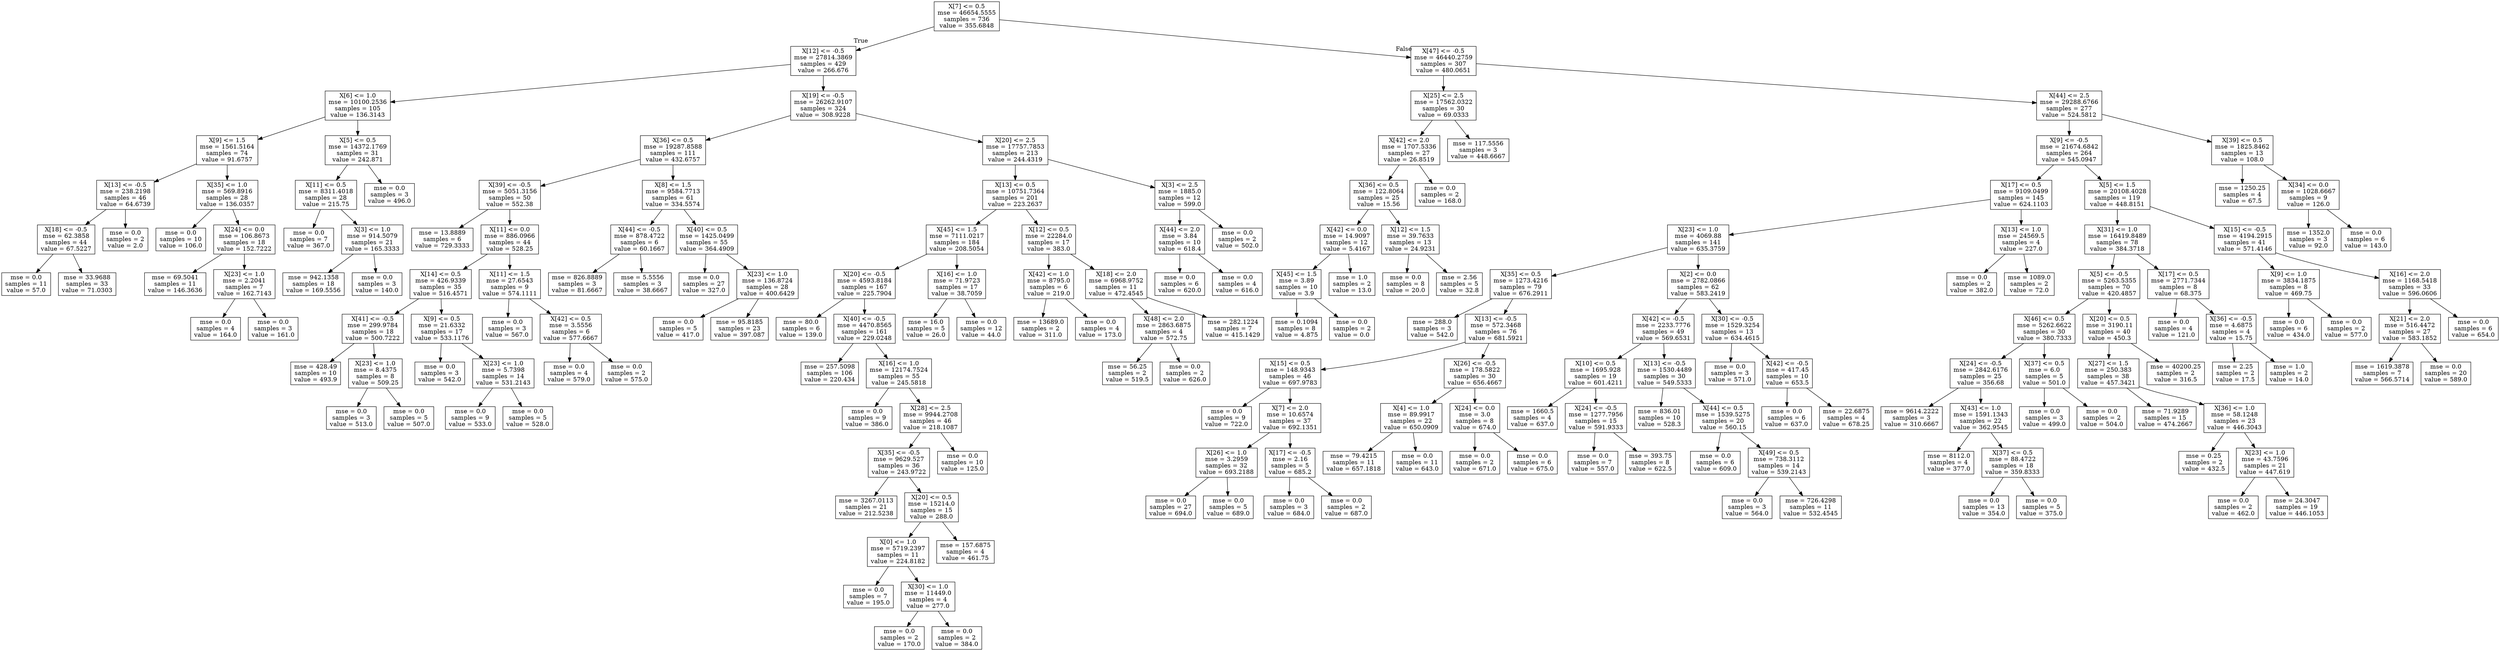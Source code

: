digraph Tree {
node [shape=box] ;
0 [label="X[7] <= 0.5\nmse = 46654.5555\nsamples = 736\nvalue = 355.6848"] ;
1 [label="X[12] <= -0.5\nmse = 27814.3869\nsamples = 429\nvalue = 266.676"] ;
0 -> 1 [labeldistance=2.5, labelangle=45, headlabel="True"] ;
2 [label="X[6] <= 1.0\nmse = 10100.2536\nsamples = 105\nvalue = 136.3143"] ;
1 -> 2 ;
3 [label="X[9] <= 1.5\nmse = 1561.5164\nsamples = 74\nvalue = 91.6757"] ;
2 -> 3 ;
4 [label="X[13] <= -0.5\nmse = 238.2198\nsamples = 46\nvalue = 64.6739"] ;
3 -> 4 ;
5 [label="X[18] <= -0.5\nmse = 62.3858\nsamples = 44\nvalue = 67.5227"] ;
4 -> 5 ;
6 [label="mse = 0.0\nsamples = 11\nvalue = 57.0"] ;
5 -> 6 ;
7 [label="mse = 33.9688\nsamples = 33\nvalue = 71.0303"] ;
5 -> 7 ;
8 [label="mse = 0.0\nsamples = 2\nvalue = 2.0"] ;
4 -> 8 ;
9 [label="X[35] <= 1.0\nmse = 569.8916\nsamples = 28\nvalue = 136.0357"] ;
3 -> 9 ;
10 [label="mse = 0.0\nsamples = 10\nvalue = 106.0"] ;
9 -> 10 ;
11 [label="X[24] <= 0.0\nmse = 106.8673\nsamples = 18\nvalue = 152.7222"] ;
9 -> 11 ;
12 [label="mse = 69.5041\nsamples = 11\nvalue = 146.3636"] ;
11 -> 12 ;
13 [label="X[23] <= 1.0\nmse = 2.2041\nsamples = 7\nvalue = 162.7143"] ;
11 -> 13 ;
14 [label="mse = 0.0\nsamples = 4\nvalue = 164.0"] ;
13 -> 14 ;
15 [label="mse = 0.0\nsamples = 3\nvalue = 161.0"] ;
13 -> 15 ;
16 [label="X[5] <= 0.5\nmse = 14372.1769\nsamples = 31\nvalue = 242.871"] ;
2 -> 16 ;
17 [label="X[11] <= 0.5\nmse = 8311.4018\nsamples = 28\nvalue = 215.75"] ;
16 -> 17 ;
18 [label="mse = 0.0\nsamples = 7\nvalue = 367.0"] ;
17 -> 18 ;
19 [label="X[3] <= 1.0\nmse = 914.5079\nsamples = 21\nvalue = 165.3333"] ;
17 -> 19 ;
20 [label="mse = 942.1358\nsamples = 18\nvalue = 169.5556"] ;
19 -> 20 ;
21 [label="mse = 0.0\nsamples = 3\nvalue = 140.0"] ;
19 -> 21 ;
22 [label="mse = 0.0\nsamples = 3\nvalue = 496.0"] ;
16 -> 22 ;
23 [label="X[19] <= -0.5\nmse = 26262.9107\nsamples = 324\nvalue = 308.9228"] ;
1 -> 23 ;
24 [label="X[36] <= 0.5\nmse = 19287.8588\nsamples = 111\nvalue = 432.6757"] ;
23 -> 24 ;
25 [label="X[39] <= -0.5\nmse = 5051.3156\nsamples = 50\nvalue = 552.38"] ;
24 -> 25 ;
26 [label="mse = 13.8889\nsamples = 6\nvalue = 729.3333"] ;
25 -> 26 ;
27 [label="X[11] <= 0.0\nmse = 886.0966\nsamples = 44\nvalue = 528.25"] ;
25 -> 27 ;
28 [label="X[14] <= 0.5\nmse = 426.9339\nsamples = 35\nvalue = 516.4571"] ;
27 -> 28 ;
29 [label="X[41] <= -0.5\nmse = 299.9784\nsamples = 18\nvalue = 500.7222"] ;
28 -> 29 ;
30 [label="mse = 428.49\nsamples = 10\nvalue = 493.9"] ;
29 -> 30 ;
31 [label="X[23] <= 1.0\nmse = 8.4375\nsamples = 8\nvalue = 509.25"] ;
29 -> 31 ;
32 [label="mse = 0.0\nsamples = 3\nvalue = 513.0"] ;
31 -> 32 ;
33 [label="mse = 0.0\nsamples = 5\nvalue = 507.0"] ;
31 -> 33 ;
34 [label="X[9] <= 0.5\nmse = 21.6332\nsamples = 17\nvalue = 533.1176"] ;
28 -> 34 ;
35 [label="mse = 0.0\nsamples = 3\nvalue = 542.0"] ;
34 -> 35 ;
36 [label="X[23] <= 1.0\nmse = 5.7398\nsamples = 14\nvalue = 531.2143"] ;
34 -> 36 ;
37 [label="mse = 0.0\nsamples = 9\nvalue = 533.0"] ;
36 -> 37 ;
38 [label="mse = 0.0\nsamples = 5\nvalue = 528.0"] ;
36 -> 38 ;
39 [label="X[11] <= 1.5\nmse = 27.6543\nsamples = 9\nvalue = 574.1111"] ;
27 -> 39 ;
40 [label="mse = 0.0\nsamples = 3\nvalue = 567.0"] ;
39 -> 40 ;
41 [label="X[42] <= 0.5\nmse = 3.5556\nsamples = 6\nvalue = 577.6667"] ;
39 -> 41 ;
42 [label="mse = 0.0\nsamples = 4\nvalue = 579.0"] ;
41 -> 42 ;
43 [label="mse = 0.0\nsamples = 2\nvalue = 575.0"] ;
41 -> 43 ;
44 [label="X[8] <= 1.5\nmse = 9584.7713\nsamples = 61\nvalue = 334.5574"] ;
24 -> 44 ;
45 [label="X[44] <= -0.5\nmse = 878.4722\nsamples = 6\nvalue = 60.1667"] ;
44 -> 45 ;
46 [label="mse = 826.8889\nsamples = 3\nvalue = 81.6667"] ;
45 -> 46 ;
47 [label="mse = 5.5556\nsamples = 3\nvalue = 38.6667"] ;
45 -> 47 ;
48 [label="X[40] <= 0.5\nmse = 1425.0499\nsamples = 55\nvalue = 364.4909"] ;
44 -> 48 ;
49 [label="mse = 0.0\nsamples = 27\nvalue = 327.0"] ;
48 -> 49 ;
50 [label="X[23] <= 1.0\nmse = 136.8724\nsamples = 28\nvalue = 400.6429"] ;
48 -> 50 ;
51 [label="mse = 0.0\nsamples = 5\nvalue = 417.0"] ;
50 -> 51 ;
52 [label="mse = 95.8185\nsamples = 23\nvalue = 397.087"] ;
50 -> 52 ;
53 [label="X[20] <= 2.5\nmse = 17757.7853\nsamples = 213\nvalue = 244.4319"] ;
23 -> 53 ;
54 [label="X[13] <= 0.5\nmse = 10751.7364\nsamples = 201\nvalue = 223.2637"] ;
53 -> 54 ;
55 [label="X[45] <= 1.5\nmse = 7111.0217\nsamples = 184\nvalue = 208.5054"] ;
54 -> 55 ;
56 [label="X[20] <= -0.5\nmse = 4593.8184\nsamples = 167\nvalue = 225.7904"] ;
55 -> 56 ;
57 [label="mse = 80.0\nsamples = 6\nvalue = 139.0"] ;
56 -> 57 ;
58 [label="X[40] <= -0.5\nmse = 4470.8565\nsamples = 161\nvalue = 229.0248"] ;
56 -> 58 ;
59 [label="mse = 257.5098\nsamples = 106\nvalue = 220.434"] ;
58 -> 59 ;
60 [label="X[16] <= 1.0\nmse = 12174.7524\nsamples = 55\nvalue = 245.5818"] ;
58 -> 60 ;
61 [label="mse = 0.0\nsamples = 9\nvalue = 386.0"] ;
60 -> 61 ;
62 [label="X[28] <= 2.5\nmse = 9944.2708\nsamples = 46\nvalue = 218.1087"] ;
60 -> 62 ;
63 [label="X[35] <= -0.5\nmse = 9629.527\nsamples = 36\nvalue = 243.9722"] ;
62 -> 63 ;
64 [label="mse = 3267.0113\nsamples = 21\nvalue = 212.5238"] ;
63 -> 64 ;
65 [label="X[20] <= 0.5\nmse = 15214.0\nsamples = 15\nvalue = 288.0"] ;
63 -> 65 ;
66 [label="X[0] <= 1.0\nmse = 5719.2397\nsamples = 11\nvalue = 224.8182"] ;
65 -> 66 ;
67 [label="mse = 0.0\nsamples = 7\nvalue = 195.0"] ;
66 -> 67 ;
68 [label="X[30] <= 1.0\nmse = 11449.0\nsamples = 4\nvalue = 277.0"] ;
66 -> 68 ;
69 [label="mse = 0.0\nsamples = 2\nvalue = 170.0"] ;
68 -> 69 ;
70 [label="mse = 0.0\nsamples = 2\nvalue = 384.0"] ;
68 -> 70 ;
71 [label="mse = 157.6875\nsamples = 4\nvalue = 461.75"] ;
65 -> 71 ;
72 [label="mse = 0.0\nsamples = 10\nvalue = 125.0"] ;
62 -> 72 ;
73 [label="X[16] <= 1.0\nmse = 71.9723\nsamples = 17\nvalue = 38.7059"] ;
55 -> 73 ;
74 [label="mse = 16.0\nsamples = 5\nvalue = 26.0"] ;
73 -> 74 ;
75 [label="mse = 0.0\nsamples = 12\nvalue = 44.0"] ;
73 -> 75 ;
76 [label="X[12] <= 0.5\nmse = 22284.0\nsamples = 17\nvalue = 383.0"] ;
54 -> 76 ;
77 [label="X[42] <= 1.0\nmse = 8795.0\nsamples = 6\nvalue = 219.0"] ;
76 -> 77 ;
78 [label="mse = 13689.0\nsamples = 2\nvalue = 311.0"] ;
77 -> 78 ;
79 [label="mse = 0.0\nsamples = 4\nvalue = 173.0"] ;
77 -> 79 ;
80 [label="X[18] <= 2.0\nmse = 6968.9752\nsamples = 11\nvalue = 472.4545"] ;
76 -> 80 ;
81 [label="X[48] <= 2.0\nmse = 2863.6875\nsamples = 4\nvalue = 572.75"] ;
80 -> 81 ;
82 [label="mse = 56.25\nsamples = 2\nvalue = 519.5"] ;
81 -> 82 ;
83 [label="mse = 0.0\nsamples = 2\nvalue = 626.0"] ;
81 -> 83 ;
84 [label="mse = 282.1224\nsamples = 7\nvalue = 415.1429"] ;
80 -> 84 ;
85 [label="X[3] <= 2.5\nmse = 1885.0\nsamples = 12\nvalue = 599.0"] ;
53 -> 85 ;
86 [label="X[44] <= 2.0\nmse = 3.84\nsamples = 10\nvalue = 618.4"] ;
85 -> 86 ;
87 [label="mse = 0.0\nsamples = 6\nvalue = 620.0"] ;
86 -> 87 ;
88 [label="mse = 0.0\nsamples = 4\nvalue = 616.0"] ;
86 -> 88 ;
89 [label="mse = 0.0\nsamples = 2\nvalue = 502.0"] ;
85 -> 89 ;
90 [label="X[47] <= -0.5\nmse = 46440.2759\nsamples = 307\nvalue = 480.0651"] ;
0 -> 90 [labeldistance=2.5, labelangle=-45, headlabel="False"] ;
91 [label="X[25] <= 2.5\nmse = 17562.0322\nsamples = 30\nvalue = 69.0333"] ;
90 -> 91 ;
92 [label="X[42] <= 2.0\nmse = 1707.5336\nsamples = 27\nvalue = 26.8519"] ;
91 -> 92 ;
93 [label="X[36] <= 0.5\nmse = 122.8064\nsamples = 25\nvalue = 15.56"] ;
92 -> 93 ;
94 [label="X[42] <= 0.0\nmse = 14.9097\nsamples = 12\nvalue = 5.4167"] ;
93 -> 94 ;
95 [label="X[45] <= 1.5\nmse = 3.89\nsamples = 10\nvalue = 3.9"] ;
94 -> 95 ;
96 [label="mse = 0.1094\nsamples = 8\nvalue = 4.875"] ;
95 -> 96 ;
97 [label="mse = 0.0\nsamples = 2\nvalue = 0.0"] ;
95 -> 97 ;
98 [label="mse = 1.0\nsamples = 2\nvalue = 13.0"] ;
94 -> 98 ;
99 [label="X[12] <= 1.5\nmse = 39.7633\nsamples = 13\nvalue = 24.9231"] ;
93 -> 99 ;
100 [label="mse = 0.0\nsamples = 8\nvalue = 20.0"] ;
99 -> 100 ;
101 [label="mse = 2.56\nsamples = 5\nvalue = 32.8"] ;
99 -> 101 ;
102 [label="mse = 0.0\nsamples = 2\nvalue = 168.0"] ;
92 -> 102 ;
103 [label="mse = 117.5556\nsamples = 3\nvalue = 448.6667"] ;
91 -> 103 ;
104 [label="X[44] <= 2.5\nmse = 29288.6766\nsamples = 277\nvalue = 524.5812"] ;
90 -> 104 ;
105 [label="X[9] <= -0.5\nmse = 21674.6842\nsamples = 264\nvalue = 545.0947"] ;
104 -> 105 ;
106 [label="X[17] <= 0.5\nmse = 9109.0499\nsamples = 145\nvalue = 624.1103"] ;
105 -> 106 ;
107 [label="X[23] <= 1.0\nmse = 4069.88\nsamples = 141\nvalue = 635.3759"] ;
106 -> 107 ;
108 [label="X[35] <= 0.5\nmse = 1273.4216\nsamples = 79\nvalue = 676.2911"] ;
107 -> 108 ;
109 [label="mse = 288.0\nsamples = 3\nvalue = 542.0"] ;
108 -> 109 ;
110 [label="X[13] <= -0.5\nmse = 572.3468\nsamples = 76\nvalue = 681.5921"] ;
108 -> 110 ;
111 [label="X[15] <= 0.5\nmse = 148.9343\nsamples = 46\nvalue = 697.9783"] ;
110 -> 111 ;
112 [label="mse = 0.0\nsamples = 9\nvalue = 722.0"] ;
111 -> 112 ;
113 [label="X[7] <= 2.0\nmse = 10.6574\nsamples = 37\nvalue = 692.1351"] ;
111 -> 113 ;
114 [label="X[26] <= 1.0\nmse = 3.2959\nsamples = 32\nvalue = 693.2188"] ;
113 -> 114 ;
115 [label="mse = 0.0\nsamples = 27\nvalue = 694.0"] ;
114 -> 115 ;
116 [label="mse = 0.0\nsamples = 5\nvalue = 689.0"] ;
114 -> 116 ;
117 [label="X[17] <= -0.5\nmse = 2.16\nsamples = 5\nvalue = 685.2"] ;
113 -> 117 ;
118 [label="mse = 0.0\nsamples = 3\nvalue = 684.0"] ;
117 -> 118 ;
119 [label="mse = 0.0\nsamples = 2\nvalue = 687.0"] ;
117 -> 119 ;
120 [label="X[26] <= -0.5\nmse = 178.5822\nsamples = 30\nvalue = 656.4667"] ;
110 -> 120 ;
121 [label="X[4] <= 1.0\nmse = 89.9917\nsamples = 22\nvalue = 650.0909"] ;
120 -> 121 ;
122 [label="mse = 79.4215\nsamples = 11\nvalue = 657.1818"] ;
121 -> 122 ;
123 [label="mse = 0.0\nsamples = 11\nvalue = 643.0"] ;
121 -> 123 ;
124 [label="X[24] <= 0.0\nmse = 3.0\nsamples = 8\nvalue = 674.0"] ;
120 -> 124 ;
125 [label="mse = 0.0\nsamples = 2\nvalue = 671.0"] ;
124 -> 125 ;
126 [label="mse = 0.0\nsamples = 6\nvalue = 675.0"] ;
124 -> 126 ;
127 [label="X[2] <= 0.0\nmse = 2782.0866\nsamples = 62\nvalue = 583.2419"] ;
107 -> 127 ;
128 [label="X[42] <= -0.5\nmse = 2233.7776\nsamples = 49\nvalue = 569.6531"] ;
127 -> 128 ;
129 [label="X[10] <= 0.5\nmse = 1695.928\nsamples = 19\nvalue = 601.4211"] ;
128 -> 129 ;
130 [label="mse = 1660.5\nsamples = 4\nvalue = 637.0"] ;
129 -> 130 ;
131 [label="X[24] <= -0.5\nmse = 1277.7956\nsamples = 15\nvalue = 591.9333"] ;
129 -> 131 ;
132 [label="mse = 0.0\nsamples = 7\nvalue = 557.0"] ;
131 -> 132 ;
133 [label="mse = 393.75\nsamples = 8\nvalue = 622.5"] ;
131 -> 133 ;
134 [label="X[13] <= -0.5\nmse = 1530.4489\nsamples = 30\nvalue = 549.5333"] ;
128 -> 134 ;
135 [label="mse = 836.01\nsamples = 10\nvalue = 528.3"] ;
134 -> 135 ;
136 [label="X[44] <= 0.5\nmse = 1539.5275\nsamples = 20\nvalue = 560.15"] ;
134 -> 136 ;
137 [label="mse = 0.0\nsamples = 6\nvalue = 609.0"] ;
136 -> 137 ;
138 [label="X[49] <= 0.5\nmse = 738.3112\nsamples = 14\nvalue = 539.2143"] ;
136 -> 138 ;
139 [label="mse = 0.0\nsamples = 3\nvalue = 564.0"] ;
138 -> 139 ;
140 [label="mse = 726.4298\nsamples = 11\nvalue = 532.4545"] ;
138 -> 140 ;
141 [label="X[30] <= -0.5\nmse = 1529.3254\nsamples = 13\nvalue = 634.4615"] ;
127 -> 141 ;
142 [label="mse = 0.0\nsamples = 3\nvalue = 571.0"] ;
141 -> 142 ;
143 [label="X[42] <= -0.5\nmse = 417.45\nsamples = 10\nvalue = 653.5"] ;
141 -> 143 ;
144 [label="mse = 0.0\nsamples = 6\nvalue = 637.0"] ;
143 -> 144 ;
145 [label="mse = 22.6875\nsamples = 4\nvalue = 678.25"] ;
143 -> 145 ;
146 [label="X[13] <= 1.0\nmse = 24569.5\nsamples = 4\nvalue = 227.0"] ;
106 -> 146 ;
147 [label="mse = 0.0\nsamples = 2\nvalue = 382.0"] ;
146 -> 147 ;
148 [label="mse = 1089.0\nsamples = 2\nvalue = 72.0"] ;
146 -> 148 ;
149 [label="X[5] <= 1.5\nmse = 20108.4028\nsamples = 119\nvalue = 448.8151"] ;
105 -> 149 ;
150 [label="X[31] <= 1.0\nmse = 16419.8489\nsamples = 78\nvalue = 384.3718"] ;
149 -> 150 ;
151 [label="X[5] <= -0.5\nmse = 5263.5355\nsamples = 70\nvalue = 420.4857"] ;
150 -> 151 ;
152 [label="X[46] <= 0.5\nmse = 5262.6622\nsamples = 30\nvalue = 380.7333"] ;
151 -> 152 ;
153 [label="X[24] <= -0.5\nmse = 2842.6176\nsamples = 25\nvalue = 356.68"] ;
152 -> 153 ;
154 [label="mse = 9614.2222\nsamples = 3\nvalue = 310.6667"] ;
153 -> 154 ;
155 [label="X[43] <= 1.0\nmse = 1591.1343\nsamples = 22\nvalue = 362.9545"] ;
153 -> 155 ;
156 [label="mse = 8112.0\nsamples = 4\nvalue = 377.0"] ;
155 -> 156 ;
157 [label="X[37] <= 0.5\nmse = 88.4722\nsamples = 18\nvalue = 359.8333"] ;
155 -> 157 ;
158 [label="mse = 0.0\nsamples = 13\nvalue = 354.0"] ;
157 -> 158 ;
159 [label="mse = 0.0\nsamples = 5\nvalue = 375.0"] ;
157 -> 159 ;
160 [label="X[37] <= 0.5\nmse = 6.0\nsamples = 5\nvalue = 501.0"] ;
152 -> 160 ;
161 [label="mse = 0.0\nsamples = 3\nvalue = 499.0"] ;
160 -> 161 ;
162 [label="mse = 0.0\nsamples = 2\nvalue = 504.0"] ;
160 -> 162 ;
163 [label="X[20] <= 0.5\nmse = 3190.11\nsamples = 40\nvalue = 450.3"] ;
151 -> 163 ;
164 [label="X[27] <= 1.5\nmse = 250.383\nsamples = 38\nvalue = 457.3421"] ;
163 -> 164 ;
165 [label="mse = 71.9289\nsamples = 15\nvalue = 474.2667"] ;
164 -> 165 ;
166 [label="X[36] <= 1.0\nmse = 58.1248\nsamples = 23\nvalue = 446.3043"] ;
164 -> 166 ;
167 [label="mse = 0.25\nsamples = 2\nvalue = 432.5"] ;
166 -> 167 ;
168 [label="X[23] <= 1.0\nmse = 43.7596\nsamples = 21\nvalue = 447.619"] ;
166 -> 168 ;
169 [label="mse = 0.0\nsamples = 2\nvalue = 462.0"] ;
168 -> 169 ;
170 [label="mse = 24.3047\nsamples = 19\nvalue = 446.1053"] ;
168 -> 170 ;
171 [label="mse = 40200.25\nsamples = 2\nvalue = 316.5"] ;
163 -> 171 ;
172 [label="X[17] <= 0.5\nmse = 2771.7344\nsamples = 8\nvalue = 68.375"] ;
150 -> 172 ;
173 [label="mse = 0.0\nsamples = 4\nvalue = 121.0"] ;
172 -> 173 ;
174 [label="X[36] <= -0.5\nmse = 4.6875\nsamples = 4\nvalue = 15.75"] ;
172 -> 174 ;
175 [label="mse = 2.25\nsamples = 2\nvalue = 17.5"] ;
174 -> 175 ;
176 [label="mse = 1.0\nsamples = 2\nvalue = 14.0"] ;
174 -> 176 ;
177 [label="X[15] <= -0.5\nmse = 4194.2915\nsamples = 41\nvalue = 571.4146"] ;
149 -> 177 ;
178 [label="X[9] <= 1.0\nmse = 3834.1875\nsamples = 8\nvalue = 469.75"] ;
177 -> 178 ;
179 [label="mse = 0.0\nsamples = 6\nvalue = 434.0"] ;
178 -> 179 ;
180 [label="mse = 0.0\nsamples = 2\nvalue = 577.0"] ;
178 -> 180 ;
181 [label="X[16] <= 2.0\nmse = 1168.5418\nsamples = 33\nvalue = 596.0606"] ;
177 -> 181 ;
182 [label="X[21] <= 2.0\nmse = 516.4472\nsamples = 27\nvalue = 583.1852"] ;
181 -> 182 ;
183 [label="mse = 1619.3878\nsamples = 7\nvalue = 566.5714"] ;
182 -> 183 ;
184 [label="mse = 0.0\nsamples = 20\nvalue = 589.0"] ;
182 -> 184 ;
185 [label="mse = 0.0\nsamples = 6\nvalue = 654.0"] ;
181 -> 185 ;
186 [label="X[39] <= 0.5\nmse = 1825.8462\nsamples = 13\nvalue = 108.0"] ;
104 -> 186 ;
187 [label="mse = 1250.25\nsamples = 4\nvalue = 67.5"] ;
186 -> 187 ;
188 [label="X[34] <= 0.0\nmse = 1028.6667\nsamples = 9\nvalue = 126.0"] ;
186 -> 188 ;
189 [label="mse = 1352.0\nsamples = 3\nvalue = 92.0"] ;
188 -> 189 ;
190 [label="mse = 0.0\nsamples = 6\nvalue = 143.0"] ;
188 -> 190 ;
}